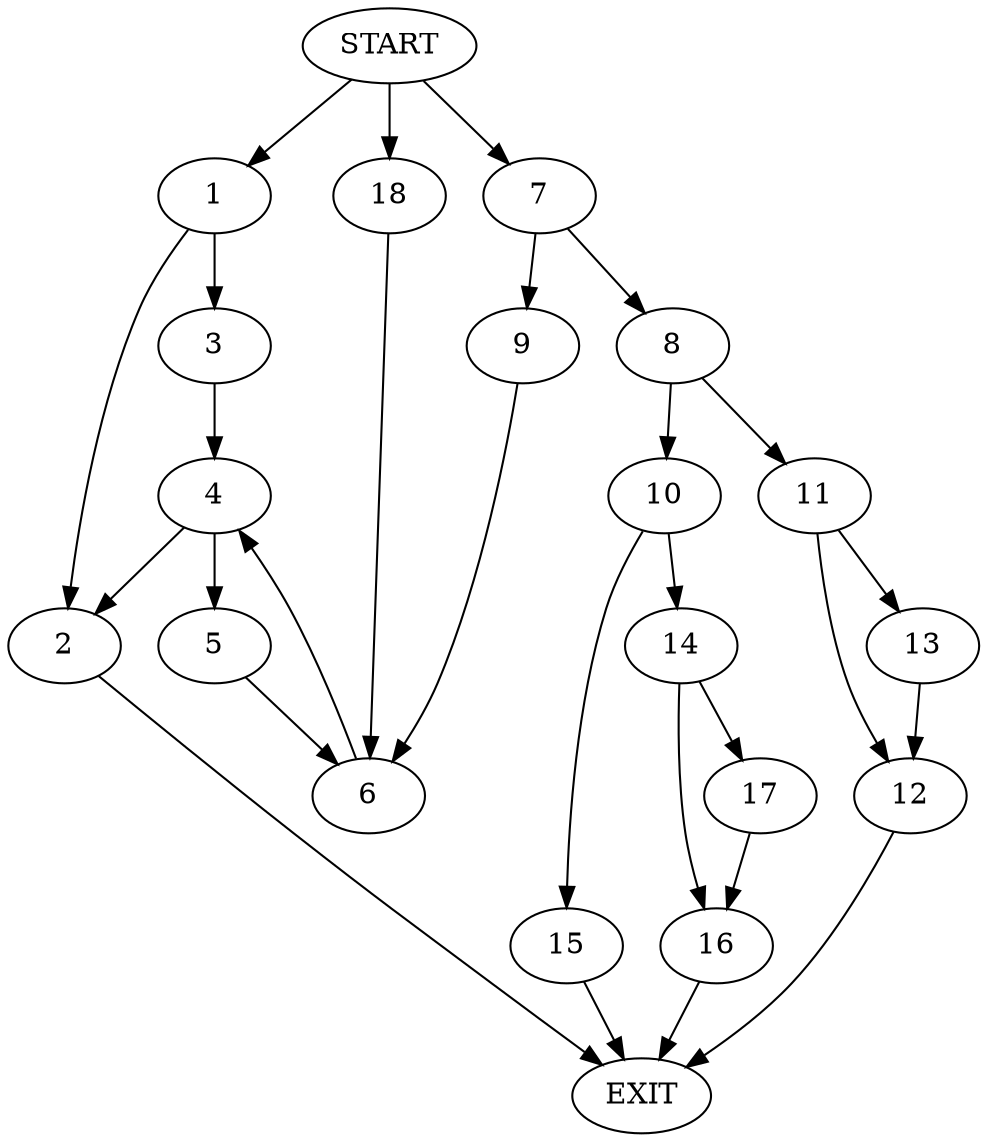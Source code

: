 digraph {
0 [label="START"]
19 [label="EXIT"]
0 -> 1
1 -> 2
1 -> 3
3 -> 4
2 -> 19
4 -> 5
4 -> 2
5 -> 6
6 -> 4
0 -> 7
7 -> 8
7 -> 9
8 -> 10
8 -> 11
9 -> 6
11 -> 12
11 -> 13
10 -> 14
10 -> 15
13 -> 12
12 -> 19
15 -> 19
14 -> 16
14 -> 17
17 -> 16
16 -> 19
0 -> 18
18 -> 6
}
